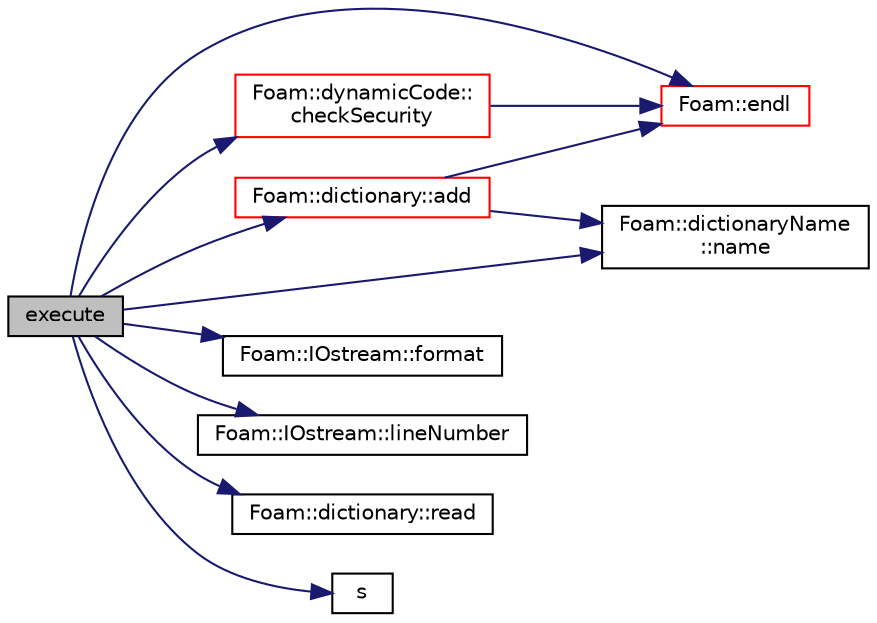 digraph "execute"
{
  bgcolor="transparent";
  edge [fontname="Helvetica",fontsize="10",labelfontname="Helvetica",labelfontsize="10"];
  node [fontname="Helvetica",fontsize="10",shape=record];
  rankdir="LR";
  Node2 [label="execute",height=0.2,width=0.4,color="black", fillcolor="grey75", style="filled", fontcolor="black"];
  Node2 -> Node3 [color="midnightblue",fontsize="10",style="solid",fontname="Helvetica"];
  Node3 [label="Foam::dictionary::add",height=0.2,width=0.4,color="red",URL="$a27129.html#ac2ddcab42322c8d8af5e5830ab4d431b",tooltip="Add a new entry. "];
  Node3 -> Node5 [color="midnightblue",fontsize="10",style="solid",fontname="Helvetica"];
  Node5 [label="Foam::endl",height=0.2,width=0.4,color="red",URL="$a21851.html#a2db8fe02a0d3909e9351bb4275b23ce4",tooltip="Add newline and flush stream. "];
  Node3 -> Node40 [color="midnightblue",fontsize="10",style="solid",fontname="Helvetica"];
  Node40 [label="Foam::dictionaryName\l::name",height=0.2,width=0.4,color="black",URL="$a27125.html#aba53f1f9c8fadfa65f4099af10df348c",tooltip="Return the dictionary name. "];
  Node2 -> Node48 [color="midnightblue",fontsize="10",style="solid",fontname="Helvetica"];
  Node48 [label="Foam::dynamicCode::\lcheckSecurity",height=0.2,width=0.4,color="red",URL="$a27189.html#aa14fd6b7ed159a9d8491d861535358c7",tooltip="Check security for creating dynamic code. "];
  Node48 -> Node5 [color="midnightblue",fontsize="10",style="solid",fontname="Helvetica"];
  Node2 -> Node5 [color="midnightblue",fontsize="10",style="solid",fontname="Helvetica"];
  Node2 -> Node54 [color="midnightblue",fontsize="10",style="solid",fontname="Helvetica"];
  Node54 [label="Foam::IOstream::format",height=0.2,width=0.4,color="black",URL="$a27333.html#a33bbef3587114a06f7bdc0b91ba57ed9",tooltip="Return current stream format. "];
  Node2 -> Node30 [color="midnightblue",fontsize="10",style="solid",fontname="Helvetica"];
  Node30 [label="Foam::IOstream::lineNumber",height=0.2,width=0.4,color="black",URL="$a27333.html#a2bca2e504df91006cb4a2b09ba1ac409",tooltip="Return current stream line number. "];
  Node2 -> Node40 [color="midnightblue",fontsize="10",style="solid",fontname="Helvetica"];
  Node2 -> Node55 [color="midnightblue",fontsize="10",style="solid",fontname="Helvetica"];
  Node55 [label="Foam::dictionary::read",height=0.2,width=0.4,color="black",URL="$a27129.html#ab6e27a0a7953d55de8b58e77078d82b9",tooltip="Read dictionary from Istream. "];
  Node2 -> Node56 [color="midnightblue",fontsize="10",style="solid",fontname="Helvetica"];
  Node56 [label="s",height=0.2,width=0.4,color="black",URL="$a19343.html#abb9c4233033fad2ad0206cd4adad3b9f"];
}

